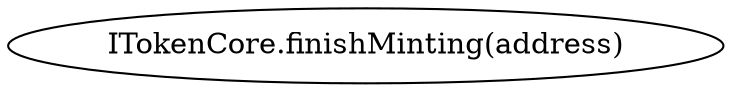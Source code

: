 digraph "" {
	graph [bb="0,0,297.22,36"];
	node [label="\N"];
	"ITokenCore.finishMinting(address)"	 [height=0.5,
		pos="148.61,18",
		width=4.128];
}
digraph "" {
	graph [bb="0,0,297.22,36"];
	node [label="\N"];
	"ITokenCore.finishMinting(address)"	 [height=0.5,
		pos="148.61,18",
		width=4.128];
}
digraph "" {
	graph [bb="0,0,297.22,36"];
	node [label="\N"];
	"ITokenCore.finishMinting(address)"	 [height=0.5,
		pos="148.61,18",
		width=4.128];
}
digraph "" {
	graph [bb="0,0,297.22,36"];
	node [label="\N"];
	"ITokenCore.finishMinting(address)"	 [height=0.5,
		pos="148.61,18",
		width=4.128];
}
digraph "" {
	graph [bb="0,0,297.22,36"];
	node [label="\N"];
	"ITokenCore.finishMinting(address)"	 [height=0.5,
		pos="148.61,18",
		width=4.128];
}
